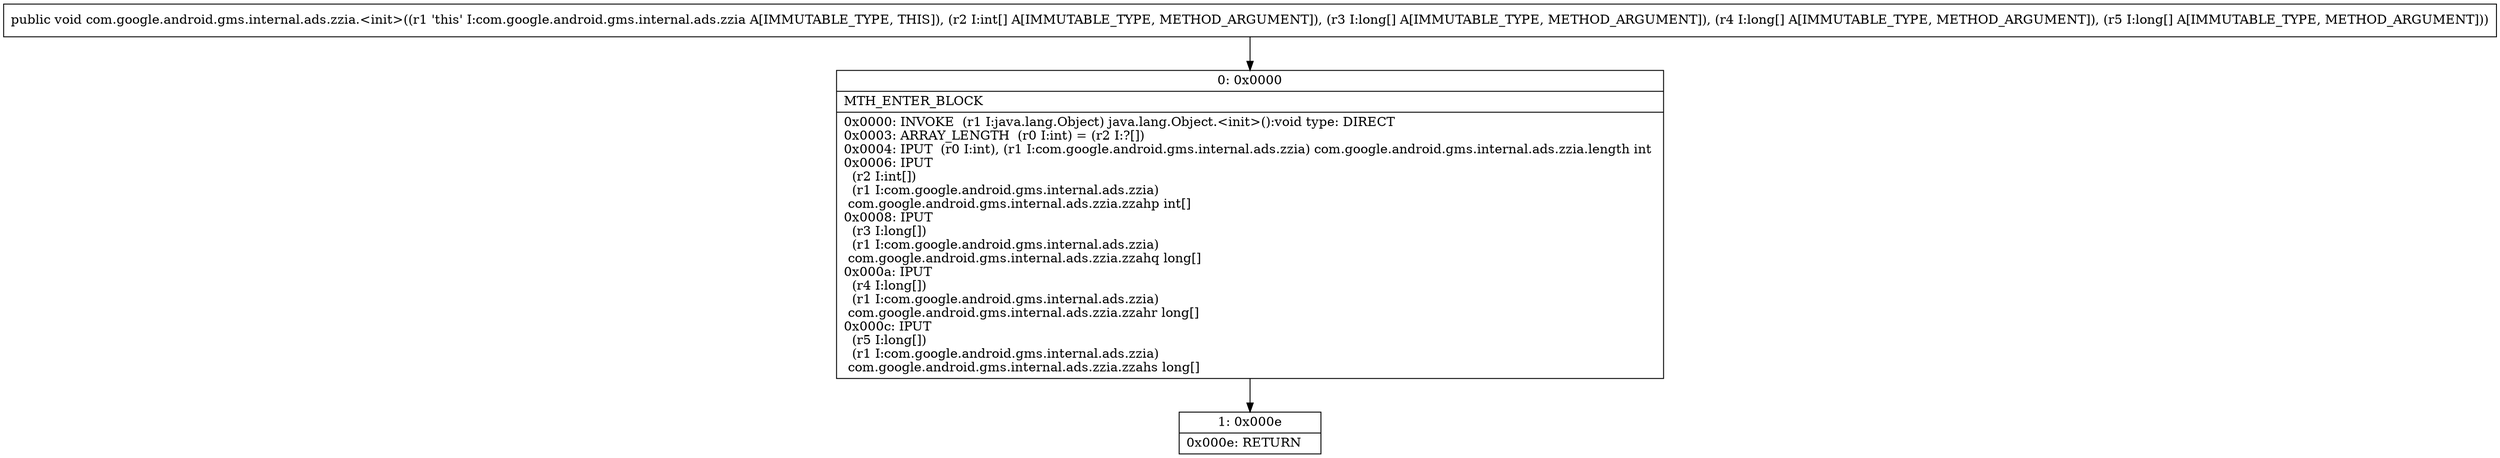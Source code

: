 digraph "CFG forcom.google.android.gms.internal.ads.zzia.\<init\>([I[J[J[J)V" {
Node_0 [shape=record,label="{0\:\ 0x0000|MTH_ENTER_BLOCK\l|0x0000: INVOKE  (r1 I:java.lang.Object) java.lang.Object.\<init\>():void type: DIRECT \l0x0003: ARRAY_LENGTH  (r0 I:int) = (r2 I:?[]) \l0x0004: IPUT  (r0 I:int), (r1 I:com.google.android.gms.internal.ads.zzia) com.google.android.gms.internal.ads.zzia.length int \l0x0006: IPUT  \l  (r2 I:int[])\l  (r1 I:com.google.android.gms.internal.ads.zzia)\l com.google.android.gms.internal.ads.zzia.zzahp int[] \l0x0008: IPUT  \l  (r3 I:long[])\l  (r1 I:com.google.android.gms.internal.ads.zzia)\l com.google.android.gms.internal.ads.zzia.zzahq long[] \l0x000a: IPUT  \l  (r4 I:long[])\l  (r1 I:com.google.android.gms.internal.ads.zzia)\l com.google.android.gms.internal.ads.zzia.zzahr long[] \l0x000c: IPUT  \l  (r5 I:long[])\l  (r1 I:com.google.android.gms.internal.ads.zzia)\l com.google.android.gms.internal.ads.zzia.zzahs long[] \l}"];
Node_1 [shape=record,label="{1\:\ 0x000e|0x000e: RETURN   \l}"];
MethodNode[shape=record,label="{public void com.google.android.gms.internal.ads.zzia.\<init\>((r1 'this' I:com.google.android.gms.internal.ads.zzia A[IMMUTABLE_TYPE, THIS]), (r2 I:int[] A[IMMUTABLE_TYPE, METHOD_ARGUMENT]), (r3 I:long[] A[IMMUTABLE_TYPE, METHOD_ARGUMENT]), (r4 I:long[] A[IMMUTABLE_TYPE, METHOD_ARGUMENT]), (r5 I:long[] A[IMMUTABLE_TYPE, METHOD_ARGUMENT])) }"];
MethodNode -> Node_0;
Node_0 -> Node_1;
}

